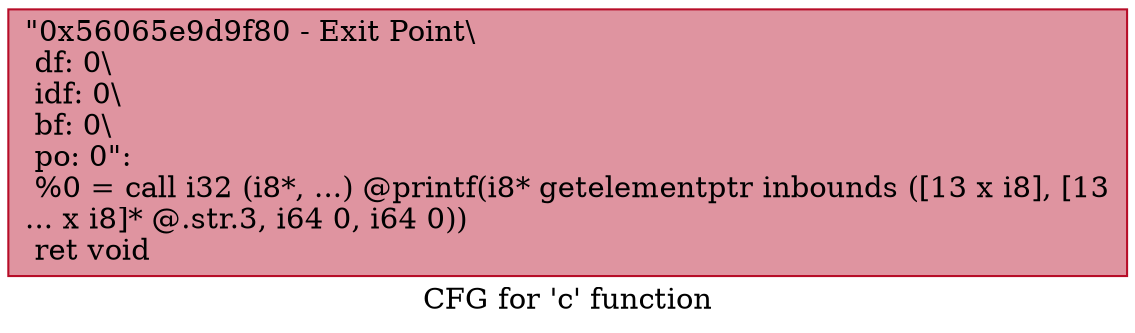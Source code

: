 digraph "CFG for 'c' function" {
	label="CFG for 'c' function";

	Node0x56065e9d9f80 [shape=record,color="#b70d28ff", style=filled, fillcolor="#b70d2870",label="{\"0x56065e9d9f80 - Exit Point\\\l df: 0\\\l idf: 0\\\l bf: 0\\\l po: 0\":\l  %0 = call i32 (i8*, ...) @printf(i8* getelementptr inbounds ([13 x i8], [13\l... x i8]* @.str.3, i64 0, i64 0))\l  ret void\l}"];
}
